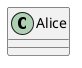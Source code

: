 {
  "sha1": "gp3vy12ih57ohrowhqqjsyqawk421d0",
  "insertion": {
    "when": "2024-06-01T09:03:08.125Z",
    "user": "plantuml@gmail.com"
  }
}
@startuml
class Alice [[http://www.google.fr{My Link}]]
'url of Alice is [[http://www.google.fr{My Link}]]
@enduml

